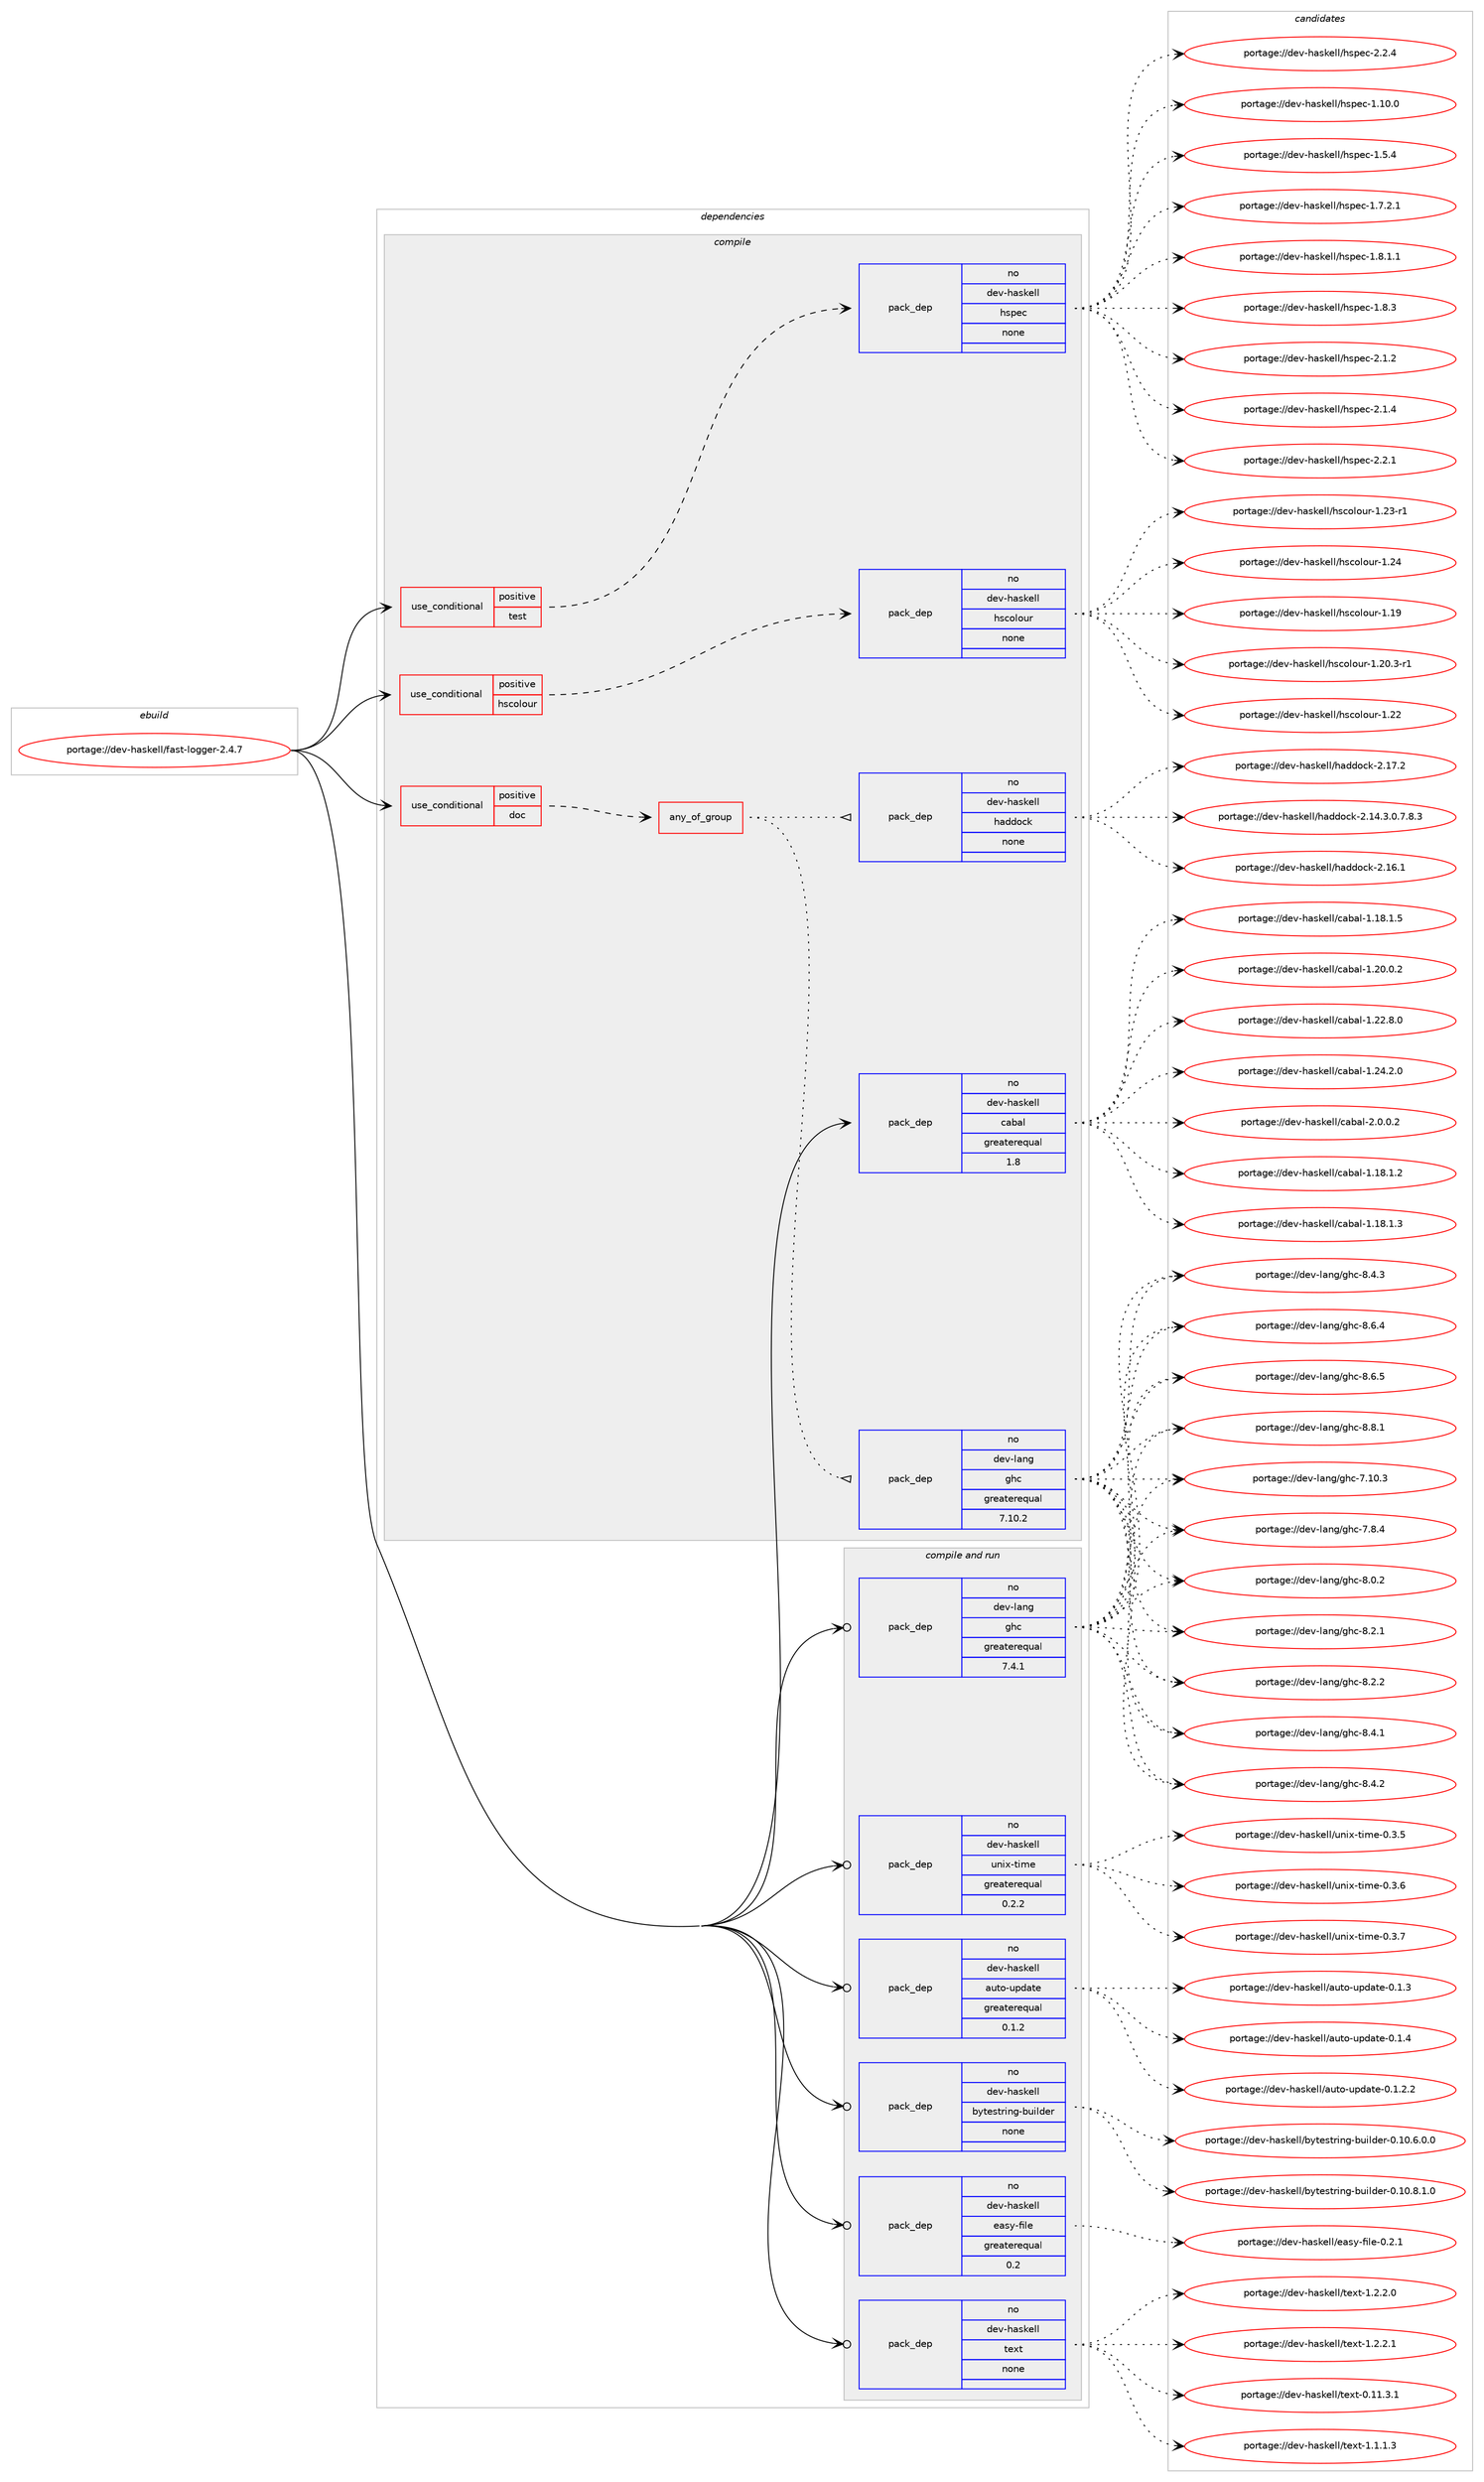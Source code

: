 digraph prolog {

# *************
# Graph options
# *************

newrank=true;
concentrate=true;
compound=true;
graph [rankdir=LR,fontname=Helvetica,fontsize=10,ranksep=1.5];#, ranksep=2.5, nodesep=0.2];
edge  [arrowhead=vee];
node  [fontname=Helvetica,fontsize=10];

# **********
# The ebuild
# **********

subgraph cluster_leftcol {
color=gray;
rank=same;
label=<<i>ebuild</i>>;
id [label="portage://dev-haskell/fast-logger-2.4.7", color=red, width=4, href="../dev-haskell/fast-logger-2.4.7.svg"];
}

# ****************
# The dependencies
# ****************

subgraph cluster_midcol {
color=gray;
label=<<i>dependencies</i>>;
subgraph cluster_compile {
fillcolor="#eeeeee";
style=filled;
label=<<i>compile</i>>;
subgraph cond15126 {
dependency67685 [label=<<TABLE BORDER="0" CELLBORDER="1" CELLSPACING="0" CELLPADDING="4"><TR><TD ROWSPAN="3" CELLPADDING="10">use_conditional</TD></TR><TR><TD>positive</TD></TR><TR><TD>doc</TD></TR></TABLE>>, shape=none, color=red];
subgraph any1667 {
dependency67686 [label=<<TABLE BORDER="0" CELLBORDER="1" CELLSPACING="0" CELLPADDING="4"><TR><TD CELLPADDING="10">any_of_group</TD></TR></TABLE>>, shape=none, color=red];subgraph pack50835 {
dependency67687 [label=<<TABLE BORDER="0" CELLBORDER="1" CELLSPACING="0" CELLPADDING="4" WIDTH="220"><TR><TD ROWSPAN="6" CELLPADDING="30">pack_dep</TD></TR><TR><TD WIDTH="110">no</TD></TR><TR><TD>dev-haskell</TD></TR><TR><TD>haddock</TD></TR><TR><TD>none</TD></TR><TR><TD></TD></TR></TABLE>>, shape=none, color=blue];
}
dependency67686:e -> dependency67687:w [weight=20,style="dotted",arrowhead="oinv"];
subgraph pack50836 {
dependency67688 [label=<<TABLE BORDER="0" CELLBORDER="1" CELLSPACING="0" CELLPADDING="4" WIDTH="220"><TR><TD ROWSPAN="6" CELLPADDING="30">pack_dep</TD></TR><TR><TD WIDTH="110">no</TD></TR><TR><TD>dev-lang</TD></TR><TR><TD>ghc</TD></TR><TR><TD>greaterequal</TD></TR><TR><TD>7.10.2</TD></TR></TABLE>>, shape=none, color=blue];
}
dependency67686:e -> dependency67688:w [weight=20,style="dotted",arrowhead="oinv"];
}
dependency67685:e -> dependency67686:w [weight=20,style="dashed",arrowhead="vee"];
}
id:e -> dependency67685:w [weight=20,style="solid",arrowhead="vee"];
subgraph cond15127 {
dependency67689 [label=<<TABLE BORDER="0" CELLBORDER="1" CELLSPACING="0" CELLPADDING="4"><TR><TD ROWSPAN="3" CELLPADDING="10">use_conditional</TD></TR><TR><TD>positive</TD></TR><TR><TD>hscolour</TD></TR></TABLE>>, shape=none, color=red];
subgraph pack50837 {
dependency67690 [label=<<TABLE BORDER="0" CELLBORDER="1" CELLSPACING="0" CELLPADDING="4" WIDTH="220"><TR><TD ROWSPAN="6" CELLPADDING="30">pack_dep</TD></TR><TR><TD WIDTH="110">no</TD></TR><TR><TD>dev-haskell</TD></TR><TR><TD>hscolour</TD></TR><TR><TD>none</TD></TR><TR><TD></TD></TR></TABLE>>, shape=none, color=blue];
}
dependency67689:e -> dependency67690:w [weight=20,style="dashed",arrowhead="vee"];
}
id:e -> dependency67689:w [weight=20,style="solid",arrowhead="vee"];
subgraph cond15128 {
dependency67691 [label=<<TABLE BORDER="0" CELLBORDER="1" CELLSPACING="0" CELLPADDING="4"><TR><TD ROWSPAN="3" CELLPADDING="10">use_conditional</TD></TR><TR><TD>positive</TD></TR><TR><TD>test</TD></TR></TABLE>>, shape=none, color=red];
subgraph pack50838 {
dependency67692 [label=<<TABLE BORDER="0" CELLBORDER="1" CELLSPACING="0" CELLPADDING="4" WIDTH="220"><TR><TD ROWSPAN="6" CELLPADDING="30">pack_dep</TD></TR><TR><TD WIDTH="110">no</TD></TR><TR><TD>dev-haskell</TD></TR><TR><TD>hspec</TD></TR><TR><TD>none</TD></TR><TR><TD></TD></TR></TABLE>>, shape=none, color=blue];
}
dependency67691:e -> dependency67692:w [weight=20,style="dashed",arrowhead="vee"];
}
id:e -> dependency67691:w [weight=20,style="solid",arrowhead="vee"];
subgraph pack50839 {
dependency67693 [label=<<TABLE BORDER="0" CELLBORDER="1" CELLSPACING="0" CELLPADDING="4" WIDTH="220"><TR><TD ROWSPAN="6" CELLPADDING="30">pack_dep</TD></TR><TR><TD WIDTH="110">no</TD></TR><TR><TD>dev-haskell</TD></TR><TR><TD>cabal</TD></TR><TR><TD>greaterequal</TD></TR><TR><TD>1.8</TD></TR></TABLE>>, shape=none, color=blue];
}
id:e -> dependency67693:w [weight=20,style="solid",arrowhead="vee"];
}
subgraph cluster_compileandrun {
fillcolor="#eeeeee";
style=filled;
label=<<i>compile and run</i>>;
subgraph pack50840 {
dependency67694 [label=<<TABLE BORDER="0" CELLBORDER="1" CELLSPACING="0" CELLPADDING="4" WIDTH="220"><TR><TD ROWSPAN="6" CELLPADDING="30">pack_dep</TD></TR><TR><TD WIDTH="110">no</TD></TR><TR><TD>dev-haskell</TD></TR><TR><TD>auto-update</TD></TR><TR><TD>greaterequal</TD></TR><TR><TD>0.1.2</TD></TR></TABLE>>, shape=none, color=blue];
}
id:e -> dependency67694:w [weight=20,style="solid",arrowhead="odotvee"];
subgraph pack50841 {
dependency67695 [label=<<TABLE BORDER="0" CELLBORDER="1" CELLSPACING="0" CELLPADDING="4" WIDTH="220"><TR><TD ROWSPAN="6" CELLPADDING="30">pack_dep</TD></TR><TR><TD WIDTH="110">no</TD></TR><TR><TD>dev-haskell</TD></TR><TR><TD>bytestring-builder</TD></TR><TR><TD>none</TD></TR><TR><TD></TD></TR></TABLE>>, shape=none, color=blue];
}
id:e -> dependency67695:w [weight=20,style="solid",arrowhead="odotvee"];
subgraph pack50842 {
dependency67696 [label=<<TABLE BORDER="0" CELLBORDER="1" CELLSPACING="0" CELLPADDING="4" WIDTH="220"><TR><TD ROWSPAN="6" CELLPADDING="30">pack_dep</TD></TR><TR><TD WIDTH="110">no</TD></TR><TR><TD>dev-haskell</TD></TR><TR><TD>easy-file</TD></TR><TR><TD>greaterequal</TD></TR><TR><TD>0.2</TD></TR></TABLE>>, shape=none, color=blue];
}
id:e -> dependency67696:w [weight=20,style="solid",arrowhead="odotvee"];
subgraph pack50843 {
dependency67697 [label=<<TABLE BORDER="0" CELLBORDER="1" CELLSPACING="0" CELLPADDING="4" WIDTH="220"><TR><TD ROWSPAN="6" CELLPADDING="30">pack_dep</TD></TR><TR><TD WIDTH="110">no</TD></TR><TR><TD>dev-haskell</TD></TR><TR><TD>text</TD></TR><TR><TD>none</TD></TR><TR><TD></TD></TR></TABLE>>, shape=none, color=blue];
}
id:e -> dependency67697:w [weight=20,style="solid",arrowhead="odotvee"];
subgraph pack50844 {
dependency67698 [label=<<TABLE BORDER="0" CELLBORDER="1" CELLSPACING="0" CELLPADDING="4" WIDTH="220"><TR><TD ROWSPAN="6" CELLPADDING="30">pack_dep</TD></TR><TR><TD WIDTH="110">no</TD></TR><TR><TD>dev-haskell</TD></TR><TR><TD>unix-time</TD></TR><TR><TD>greaterequal</TD></TR><TR><TD>0.2.2</TD></TR></TABLE>>, shape=none, color=blue];
}
id:e -> dependency67698:w [weight=20,style="solid",arrowhead="odotvee"];
subgraph pack50845 {
dependency67699 [label=<<TABLE BORDER="0" CELLBORDER="1" CELLSPACING="0" CELLPADDING="4" WIDTH="220"><TR><TD ROWSPAN="6" CELLPADDING="30">pack_dep</TD></TR><TR><TD WIDTH="110">no</TD></TR><TR><TD>dev-lang</TD></TR><TR><TD>ghc</TD></TR><TR><TD>greaterequal</TD></TR><TR><TD>7.4.1</TD></TR></TABLE>>, shape=none, color=blue];
}
id:e -> dependency67699:w [weight=20,style="solid",arrowhead="odotvee"];
}
subgraph cluster_run {
fillcolor="#eeeeee";
style=filled;
label=<<i>run</i>>;
}
}

# **************
# The candidates
# **************

subgraph cluster_choices {
rank=same;
color=gray;
label=<<i>candidates</i>>;

subgraph choice50835 {
color=black;
nodesep=1;
choiceportage1001011184510497115107101108108471049710010011199107455046495246514648465546564651 [label="portage://dev-haskell/haddock-2.14.3.0.7.8.3", color=red, width=4,href="../dev-haskell/haddock-2.14.3.0.7.8.3.svg"];
choiceportage100101118451049711510710110810847104971001001119910745504649544649 [label="portage://dev-haskell/haddock-2.16.1", color=red, width=4,href="../dev-haskell/haddock-2.16.1.svg"];
choiceportage100101118451049711510710110810847104971001001119910745504649554650 [label="portage://dev-haskell/haddock-2.17.2", color=red, width=4,href="../dev-haskell/haddock-2.17.2.svg"];
dependency67687:e -> choiceportage1001011184510497115107101108108471049710010011199107455046495246514648465546564651:w [style=dotted,weight="100"];
dependency67687:e -> choiceportage100101118451049711510710110810847104971001001119910745504649544649:w [style=dotted,weight="100"];
dependency67687:e -> choiceportage100101118451049711510710110810847104971001001119910745504649554650:w [style=dotted,weight="100"];
}
subgraph choice50836 {
color=black;
nodesep=1;
choiceportage1001011184510897110103471031049945554649484651 [label="portage://dev-lang/ghc-7.10.3", color=red, width=4,href="../dev-lang/ghc-7.10.3.svg"];
choiceportage10010111845108971101034710310499455546564652 [label="portage://dev-lang/ghc-7.8.4", color=red, width=4,href="../dev-lang/ghc-7.8.4.svg"];
choiceportage10010111845108971101034710310499455646484650 [label="portage://dev-lang/ghc-8.0.2", color=red, width=4,href="../dev-lang/ghc-8.0.2.svg"];
choiceportage10010111845108971101034710310499455646504649 [label="portage://dev-lang/ghc-8.2.1", color=red, width=4,href="../dev-lang/ghc-8.2.1.svg"];
choiceportage10010111845108971101034710310499455646504650 [label="portage://dev-lang/ghc-8.2.2", color=red, width=4,href="../dev-lang/ghc-8.2.2.svg"];
choiceportage10010111845108971101034710310499455646524649 [label="portage://dev-lang/ghc-8.4.1", color=red, width=4,href="../dev-lang/ghc-8.4.1.svg"];
choiceportage10010111845108971101034710310499455646524650 [label="portage://dev-lang/ghc-8.4.2", color=red, width=4,href="../dev-lang/ghc-8.4.2.svg"];
choiceportage10010111845108971101034710310499455646524651 [label="portage://dev-lang/ghc-8.4.3", color=red, width=4,href="../dev-lang/ghc-8.4.3.svg"];
choiceportage10010111845108971101034710310499455646544652 [label="portage://dev-lang/ghc-8.6.4", color=red, width=4,href="../dev-lang/ghc-8.6.4.svg"];
choiceportage10010111845108971101034710310499455646544653 [label="portage://dev-lang/ghc-8.6.5", color=red, width=4,href="../dev-lang/ghc-8.6.5.svg"];
choiceportage10010111845108971101034710310499455646564649 [label="portage://dev-lang/ghc-8.8.1", color=red, width=4,href="../dev-lang/ghc-8.8.1.svg"];
dependency67688:e -> choiceportage1001011184510897110103471031049945554649484651:w [style=dotted,weight="100"];
dependency67688:e -> choiceportage10010111845108971101034710310499455546564652:w [style=dotted,weight="100"];
dependency67688:e -> choiceportage10010111845108971101034710310499455646484650:w [style=dotted,weight="100"];
dependency67688:e -> choiceportage10010111845108971101034710310499455646504649:w [style=dotted,weight="100"];
dependency67688:e -> choiceportage10010111845108971101034710310499455646504650:w [style=dotted,weight="100"];
dependency67688:e -> choiceportage10010111845108971101034710310499455646524649:w [style=dotted,weight="100"];
dependency67688:e -> choiceportage10010111845108971101034710310499455646524650:w [style=dotted,weight="100"];
dependency67688:e -> choiceportage10010111845108971101034710310499455646524651:w [style=dotted,weight="100"];
dependency67688:e -> choiceportage10010111845108971101034710310499455646544652:w [style=dotted,weight="100"];
dependency67688:e -> choiceportage10010111845108971101034710310499455646544653:w [style=dotted,weight="100"];
dependency67688:e -> choiceportage10010111845108971101034710310499455646564649:w [style=dotted,weight="100"];
}
subgraph choice50837 {
color=black;
nodesep=1;
choiceportage100101118451049711510710110810847104115991111081111171144549464957 [label="portage://dev-haskell/hscolour-1.19", color=red, width=4,href="../dev-haskell/hscolour-1.19.svg"];
choiceportage10010111845104971151071011081084710411599111108111117114454946504846514511449 [label="portage://dev-haskell/hscolour-1.20.3-r1", color=red, width=4,href="../dev-haskell/hscolour-1.20.3-r1.svg"];
choiceportage100101118451049711510710110810847104115991111081111171144549465050 [label="portage://dev-haskell/hscolour-1.22", color=red, width=4,href="../dev-haskell/hscolour-1.22.svg"];
choiceportage1001011184510497115107101108108471041159911110811111711445494650514511449 [label="portage://dev-haskell/hscolour-1.23-r1", color=red, width=4,href="../dev-haskell/hscolour-1.23-r1.svg"];
choiceportage100101118451049711510710110810847104115991111081111171144549465052 [label="portage://dev-haskell/hscolour-1.24", color=red, width=4,href="../dev-haskell/hscolour-1.24.svg"];
dependency67690:e -> choiceportage100101118451049711510710110810847104115991111081111171144549464957:w [style=dotted,weight="100"];
dependency67690:e -> choiceportage10010111845104971151071011081084710411599111108111117114454946504846514511449:w [style=dotted,weight="100"];
dependency67690:e -> choiceportage100101118451049711510710110810847104115991111081111171144549465050:w [style=dotted,weight="100"];
dependency67690:e -> choiceportage1001011184510497115107101108108471041159911110811111711445494650514511449:w [style=dotted,weight="100"];
dependency67690:e -> choiceportage100101118451049711510710110810847104115991111081111171144549465052:w [style=dotted,weight="100"];
}
subgraph choice50838 {
color=black;
nodesep=1;
choiceportage1001011184510497115107101108108471041151121019945494649484648 [label="portage://dev-haskell/hspec-1.10.0", color=red, width=4,href="../dev-haskell/hspec-1.10.0.svg"];
choiceportage10010111845104971151071011081084710411511210199454946534652 [label="portage://dev-haskell/hspec-1.5.4", color=red, width=4,href="../dev-haskell/hspec-1.5.4.svg"];
choiceportage100101118451049711510710110810847104115112101994549465546504649 [label="portage://dev-haskell/hspec-1.7.2.1", color=red, width=4,href="../dev-haskell/hspec-1.7.2.1.svg"];
choiceportage100101118451049711510710110810847104115112101994549465646494649 [label="portage://dev-haskell/hspec-1.8.1.1", color=red, width=4,href="../dev-haskell/hspec-1.8.1.1.svg"];
choiceportage10010111845104971151071011081084710411511210199454946564651 [label="portage://dev-haskell/hspec-1.8.3", color=red, width=4,href="../dev-haskell/hspec-1.8.3.svg"];
choiceportage10010111845104971151071011081084710411511210199455046494650 [label="portage://dev-haskell/hspec-2.1.2", color=red, width=4,href="../dev-haskell/hspec-2.1.2.svg"];
choiceportage10010111845104971151071011081084710411511210199455046494652 [label="portage://dev-haskell/hspec-2.1.4", color=red, width=4,href="../dev-haskell/hspec-2.1.4.svg"];
choiceportage10010111845104971151071011081084710411511210199455046504649 [label="portage://dev-haskell/hspec-2.2.1", color=red, width=4,href="../dev-haskell/hspec-2.2.1.svg"];
choiceportage10010111845104971151071011081084710411511210199455046504652 [label="portage://dev-haskell/hspec-2.2.4", color=red, width=4,href="../dev-haskell/hspec-2.2.4.svg"];
dependency67692:e -> choiceportage1001011184510497115107101108108471041151121019945494649484648:w [style=dotted,weight="100"];
dependency67692:e -> choiceportage10010111845104971151071011081084710411511210199454946534652:w [style=dotted,weight="100"];
dependency67692:e -> choiceportage100101118451049711510710110810847104115112101994549465546504649:w [style=dotted,weight="100"];
dependency67692:e -> choiceportage100101118451049711510710110810847104115112101994549465646494649:w [style=dotted,weight="100"];
dependency67692:e -> choiceportage10010111845104971151071011081084710411511210199454946564651:w [style=dotted,weight="100"];
dependency67692:e -> choiceportage10010111845104971151071011081084710411511210199455046494650:w [style=dotted,weight="100"];
dependency67692:e -> choiceportage10010111845104971151071011081084710411511210199455046494652:w [style=dotted,weight="100"];
dependency67692:e -> choiceportage10010111845104971151071011081084710411511210199455046504649:w [style=dotted,weight="100"];
dependency67692:e -> choiceportage10010111845104971151071011081084710411511210199455046504652:w [style=dotted,weight="100"];
}
subgraph choice50839 {
color=black;
nodesep=1;
choiceportage10010111845104971151071011081084799979897108454946495646494650 [label="portage://dev-haskell/cabal-1.18.1.2", color=red, width=4,href="../dev-haskell/cabal-1.18.1.2.svg"];
choiceportage10010111845104971151071011081084799979897108454946495646494651 [label="portage://dev-haskell/cabal-1.18.1.3", color=red, width=4,href="../dev-haskell/cabal-1.18.1.3.svg"];
choiceportage10010111845104971151071011081084799979897108454946495646494653 [label="portage://dev-haskell/cabal-1.18.1.5", color=red, width=4,href="../dev-haskell/cabal-1.18.1.5.svg"];
choiceportage10010111845104971151071011081084799979897108454946504846484650 [label="portage://dev-haskell/cabal-1.20.0.2", color=red, width=4,href="../dev-haskell/cabal-1.20.0.2.svg"];
choiceportage10010111845104971151071011081084799979897108454946505046564648 [label="portage://dev-haskell/cabal-1.22.8.0", color=red, width=4,href="../dev-haskell/cabal-1.22.8.0.svg"];
choiceportage10010111845104971151071011081084799979897108454946505246504648 [label="portage://dev-haskell/cabal-1.24.2.0", color=red, width=4,href="../dev-haskell/cabal-1.24.2.0.svg"];
choiceportage100101118451049711510710110810847999798971084550464846484650 [label="portage://dev-haskell/cabal-2.0.0.2", color=red, width=4,href="../dev-haskell/cabal-2.0.0.2.svg"];
dependency67693:e -> choiceportage10010111845104971151071011081084799979897108454946495646494650:w [style=dotted,weight="100"];
dependency67693:e -> choiceportage10010111845104971151071011081084799979897108454946495646494651:w [style=dotted,weight="100"];
dependency67693:e -> choiceportage10010111845104971151071011081084799979897108454946495646494653:w [style=dotted,weight="100"];
dependency67693:e -> choiceportage10010111845104971151071011081084799979897108454946504846484650:w [style=dotted,weight="100"];
dependency67693:e -> choiceportage10010111845104971151071011081084799979897108454946505046564648:w [style=dotted,weight="100"];
dependency67693:e -> choiceportage10010111845104971151071011081084799979897108454946505246504648:w [style=dotted,weight="100"];
dependency67693:e -> choiceportage100101118451049711510710110810847999798971084550464846484650:w [style=dotted,weight="100"];
}
subgraph choice50840 {
color=black;
nodesep=1;
choiceportage1001011184510497115107101108108479711711611145117112100971161014548464946504650 [label="portage://dev-haskell/auto-update-0.1.2.2", color=red, width=4,href="../dev-haskell/auto-update-0.1.2.2.svg"];
choiceportage100101118451049711510710110810847971171161114511711210097116101454846494651 [label="portage://dev-haskell/auto-update-0.1.3", color=red, width=4,href="../dev-haskell/auto-update-0.1.3.svg"];
choiceportage100101118451049711510710110810847971171161114511711210097116101454846494652 [label="portage://dev-haskell/auto-update-0.1.4", color=red, width=4,href="../dev-haskell/auto-update-0.1.4.svg"];
dependency67694:e -> choiceportage1001011184510497115107101108108479711711611145117112100971161014548464946504650:w [style=dotted,weight="100"];
dependency67694:e -> choiceportage100101118451049711510710110810847971171161114511711210097116101454846494651:w [style=dotted,weight="100"];
dependency67694:e -> choiceportage100101118451049711510710110810847971171161114511711210097116101454846494652:w [style=dotted,weight="100"];
}
subgraph choice50841 {
color=black;
nodesep=1;
choiceportage1001011184510497115107101108108479812111610111511611410511010345981171051081001011144548464948465446484648 [label="portage://dev-haskell/bytestring-builder-0.10.6.0.0", color=red, width=4,href="../dev-haskell/bytestring-builder-0.10.6.0.0.svg"];
choiceportage1001011184510497115107101108108479812111610111511611410511010345981171051081001011144548464948465646494648 [label="portage://dev-haskell/bytestring-builder-0.10.8.1.0", color=red, width=4,href="../dev-haskell/bytestring-builder-0.10.8.1.0.svg"];
dependency67695:e -> choiceportage1001011184510497115107101108108479812111610111511611410511010345981171051081001011144548464948465446484648:w [style=dotted,weight="100"];
dependency67695:e -> choiceportage1001011184510497115107101108108479812111610111511611410511010345981171051081001011144548464948465646494648:w [style=dotted,weight="100"];
}
subgraph choice50842 {
color=black;
nodesep=1;
choiceportage1001011184510497115107101108108471019711512145102105108101454846504649 [label="portage://dev-haskell/easy-file-0.2.1", color=red, width=4,href="../dev-haskell/easy-file-0.2.1.svg"];
dependency67696:e -> choiceportage1001011184510497115107101108108471019711512145102105108101454846504649:w [style=dotted,weight="100"];
}
subgraph choice50843 {
color=black;
nodesep=1;
choiceportage100101118451049711510710110810847116101120116454846494946514649 [label="portage://dev-haskell/text-0.11.3.1", color=red, width=4,href="../dev-haskell/text-0.11.3.1.svg"];
choiceportage1001011184510497115107101108108471161011201164549464946494651 [label="portage://dev-haskell/text-1.1.1.3", color=red, width=4,href="../dev-haskell/text-1.1.1.3.svg"];
choiceportage1001011184510497115107101108108471161011201164549465046504648 [label="portage://dev-haskell/text-1.2.2.0", color=red, width=4,href="../dev-haskell/text-1.2.2.0.svg"];
choiceportage1001011184510497115107101108108471161011201164549465046504649 [label="portage://dev-haskell/text-1.2.2.1", color=red, width=4,href="../dev-haskell/text-1.2.2.1.svg"];
dependency67697:e -> choiceportage100101118451049711510710110810847116101120116454846494946514649:w [style=dotted,weight="100"];
dependency67697:e -> choiceportage1001011184510497115107101108108471161011201164549464946494651:w [style=dotted,weight="100"];
dependency67697:e -> choiceportage1001011184510497115107101108108471161011201164549465046504648:w [style=dotted,weight="100"];
dependency67697:e -> choiceportage1001011184510497115107101108108471161011201164549465046504649:w [style=dotted,weight="100"];
}
subgraph choice50844 {
color=black;
nodesep=1;
choiceportage10010111845104971151071011081084711711010512045116105109101454846514653 [label="portage://dev-haskell/unix-time-0.3.5", color=red, width=4,href="../dev-haskell/unix-time-0.3.5.svg"];
choiceportage10010111845104971151071011081084711711010512045116105109101454846514654 [label="portage://dev-haskell/unix-time-0.3.6", color=red, width=4,href="../dev-haskell/unix-time-0.3.6.svg"];
choiceportage10010111845104971151071011081084711711010512045116105109101454846514655 [label="portage://dev-haskell/unix-time-0.3.7", color=red, width=4,href="../dev-haskell/unix-time-0.3.7.svg"];
dependency67698:e -> choiceportage10010111845104971151071011081084711711010512045116105109101454846514653:w [style=dotted,weight="100"];
dependency67698:e -> choiceportage10010111845104971151071011081084711711010512045116105109101454846514654:w [style=dotted,weight="100"];
dependency67698:e -> choiceportage10010111845104971151071011081084711711010512045116105109101454846514655:w [style=dotted,weight="100"];
}
subgraph choice50845 {
color=black;
nodesep=1;
choiceportage1001011184510897110103471031049945554649484651 [label="portage://dev-lang/ghc-7.10.3", color=red, width=4,href="../dev-lang/ghc-7.10.3.svg"];
choiceportage10010111845108971101034710310499455546564652 [label="portage://dev-lang/ghc-7.8.4", color=red, width=4,href="../dev-lang/ghc-7.8.4.svg"];
choiceportage10010111845108971101034710310499455646484650 [label="portage://dev-lang/ghc-8.0.2", color=red, width=4,href="../dev-lang/ghc-8.0.2.svg"];
choiceportage10010111845108971101034710310499455646504649 [label="portage://dev-lang/ghc-8.2.1", color=red, width=4,href="../dev-lang/ghc-8.2.1.svg"];
choiceportage10010111845108971101034710310499455646504650 [label="portage://dev-lang/ghc-8.2.2", color=red, width=4,href="../dev-lang/ghc-8.2.2.svg"];
choiceportage10010111845108971101034710310499455646524649 [label="portage://dev-lang/ghc-8.4.1", color=red, width=4,href="../dev-lang/ghc-8.4.1.svg"];
choiceportage10010111845108971101034710310499455646524650 [label="portage://dev-lang/ghc-8.4.2", color=red, width=4,href="../dev-lang/ghc-8.4.2.svg"];
choiceportage10010111845108971101034710310499455646524651 [label="portage://dev-lang/ghc-8.4.3", color=red, width=4,href="../dev-lang/ghc-8.4.3.svg"];
choiceportage10010111845108971101034710310499455646544652 [label="portage://dev-lang/ghc-8.6.4", color=red, width=4,href="../dev-lang/ghc-8.6.4.svg"];
choiceportage10010111845108971101034710310499455646544653 [label="portage://dev-lang/ghc-8.6.5", color=red, width=4,href="../dev-lang/ghc-8.6.5.svg"];
choiceportage10010111845108971101034710310499455646564649 [label="portage://dev-lang/ghc-8.8.1", color=red, width=4,href="../dev-lang/ghc-8.8.1.svg"];
dependency67699:e -> choiceportage1001011184510897110103471031049945554649484651:w [style=dotted,weight="100"];
dependency67699:e -> choiceportage10010111845108971101034710310499455546564652:w [style=dotted,weight="100"];
dependency67699:e -> choiceportage10010111845108971101034710310499455646484650:w [style=dotted,weight="100"];
dependency67699:e -> choiceportage10010111845108971101034710310499455646504649:w [style=dotted,weight="100"];
dependency67699:e -> choiceportage10010111845108971101034710310499455646504650:w [style=dotted,weight="100"];
dependency67699:e -> choiceportage10010111845108971101034710310499455646524649:w [style=dotted,weight="100"];
dependency67699:e -> choiceportage10010111845108971101034710310499455646524650:w [style=dotted,weight="100"];
dependency67699:e -> choiceportage10010111845108971101034710310499455646524651:w [style=dotted,weight="100"];
dependency67699:e -> choiceportage10010111845108971101034710310499455646544652:w [style=dotted,weight="100"];
dependency67699:e -> choiceportage10010111845108971101034710310499455646544653:w [style=dotted,weight="100"];
dependency67699:e -> choiceportage10010111845108971101034710310499455646564649:w [style=dotted,weight="100"];
}
}

}
